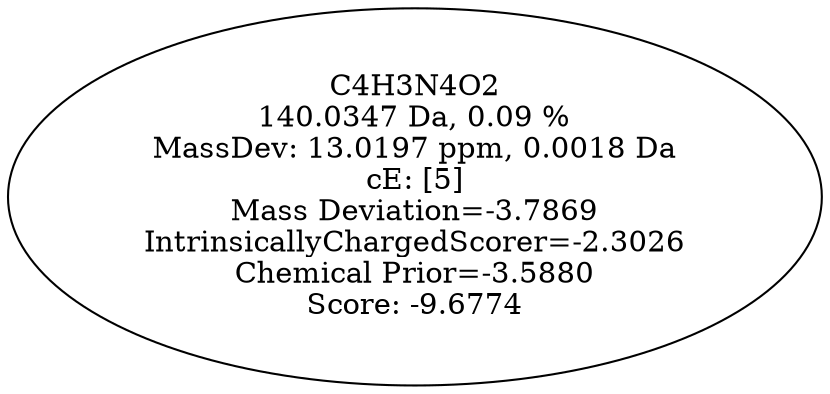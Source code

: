 strict digraph {
v1 [label="C4H3N4O2\n140.0347 Da, 0.09 %\nMassDev: 13.0197 ppm, 0.0018 Da\ncE: [5]\nMass Deviation=-3.7869\nIntrinsicallyChargedScorer=-2.3026\nChemical Prior=-3.5880\nScore: -9.6774"];
}